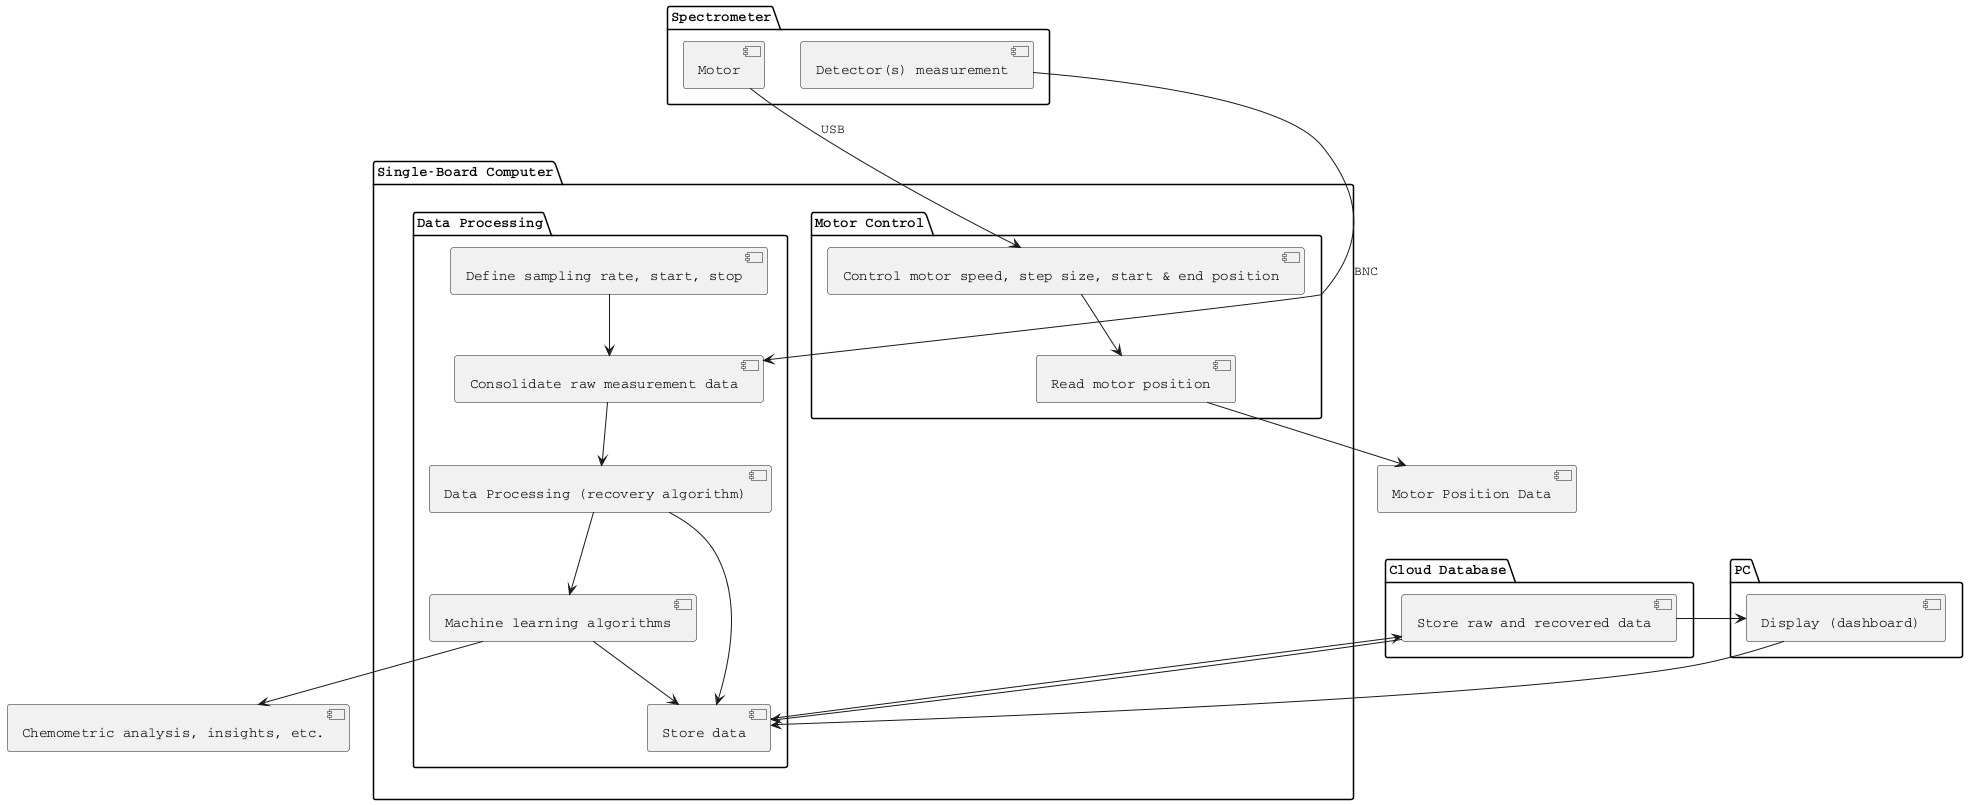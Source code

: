 @startuml
skinparam monochrome true
skinparam defaultFontName Courier

package "Spectrometer" {
  [Detector(s) measurement] as Detector
  [Motor]
}

package "Single-Board Computer" {
  package "Data Processing" {
    [Define sampling rate, start, stop]
    [Consolidate raw measurement data]
    [Data Processing (recovery algorithm)]
    [Machine learning algorithms]
    [Store data]
  }
  
  package "Motor Control" {
    [Control motor speed, step size, start & end position]
    [Read motor position]
  }
}

package "Cloud Database" {
  [Store raw and recovered data]
}

package "PC" {
  [Display (dashboard)]
  [Store data]
}

Detector -[hidden]-> "Single-Board Computer"
Motor -[hidden]-> "Single-Board Computer"

Detector --> [Consolidate raw measurement data] : BNC
Motor --> [Control motor speed, step size, start & end position] : USB

[Define sampling rate, start, stop] --> [Consolidate raw measurement data]
[Consolidate raw measurement data] --> [Data Processing (recovery algorithm)]
[Data Processing (recovery algorithm)] --> [Machine learning algorithms]
[Data Processing (recovery algorithm)] --> [Store data]
[Store data] --> [Store raw and recovered data]

[Machine learning algorithms] --> [Store data]
[Machine learning algorithms] --> [Chemometric analysis, insights, etc.]

[Control motor speed, step size, start & end position] --> [Read motor position]
[Read motor position] --> [Motor Position Data]

[Store raw and recovered data] --> [Display (dashboard)]
[Store raw and recovered data] --> [Store data]

[Display (dashboard)] --> [Store data]
@enduml
